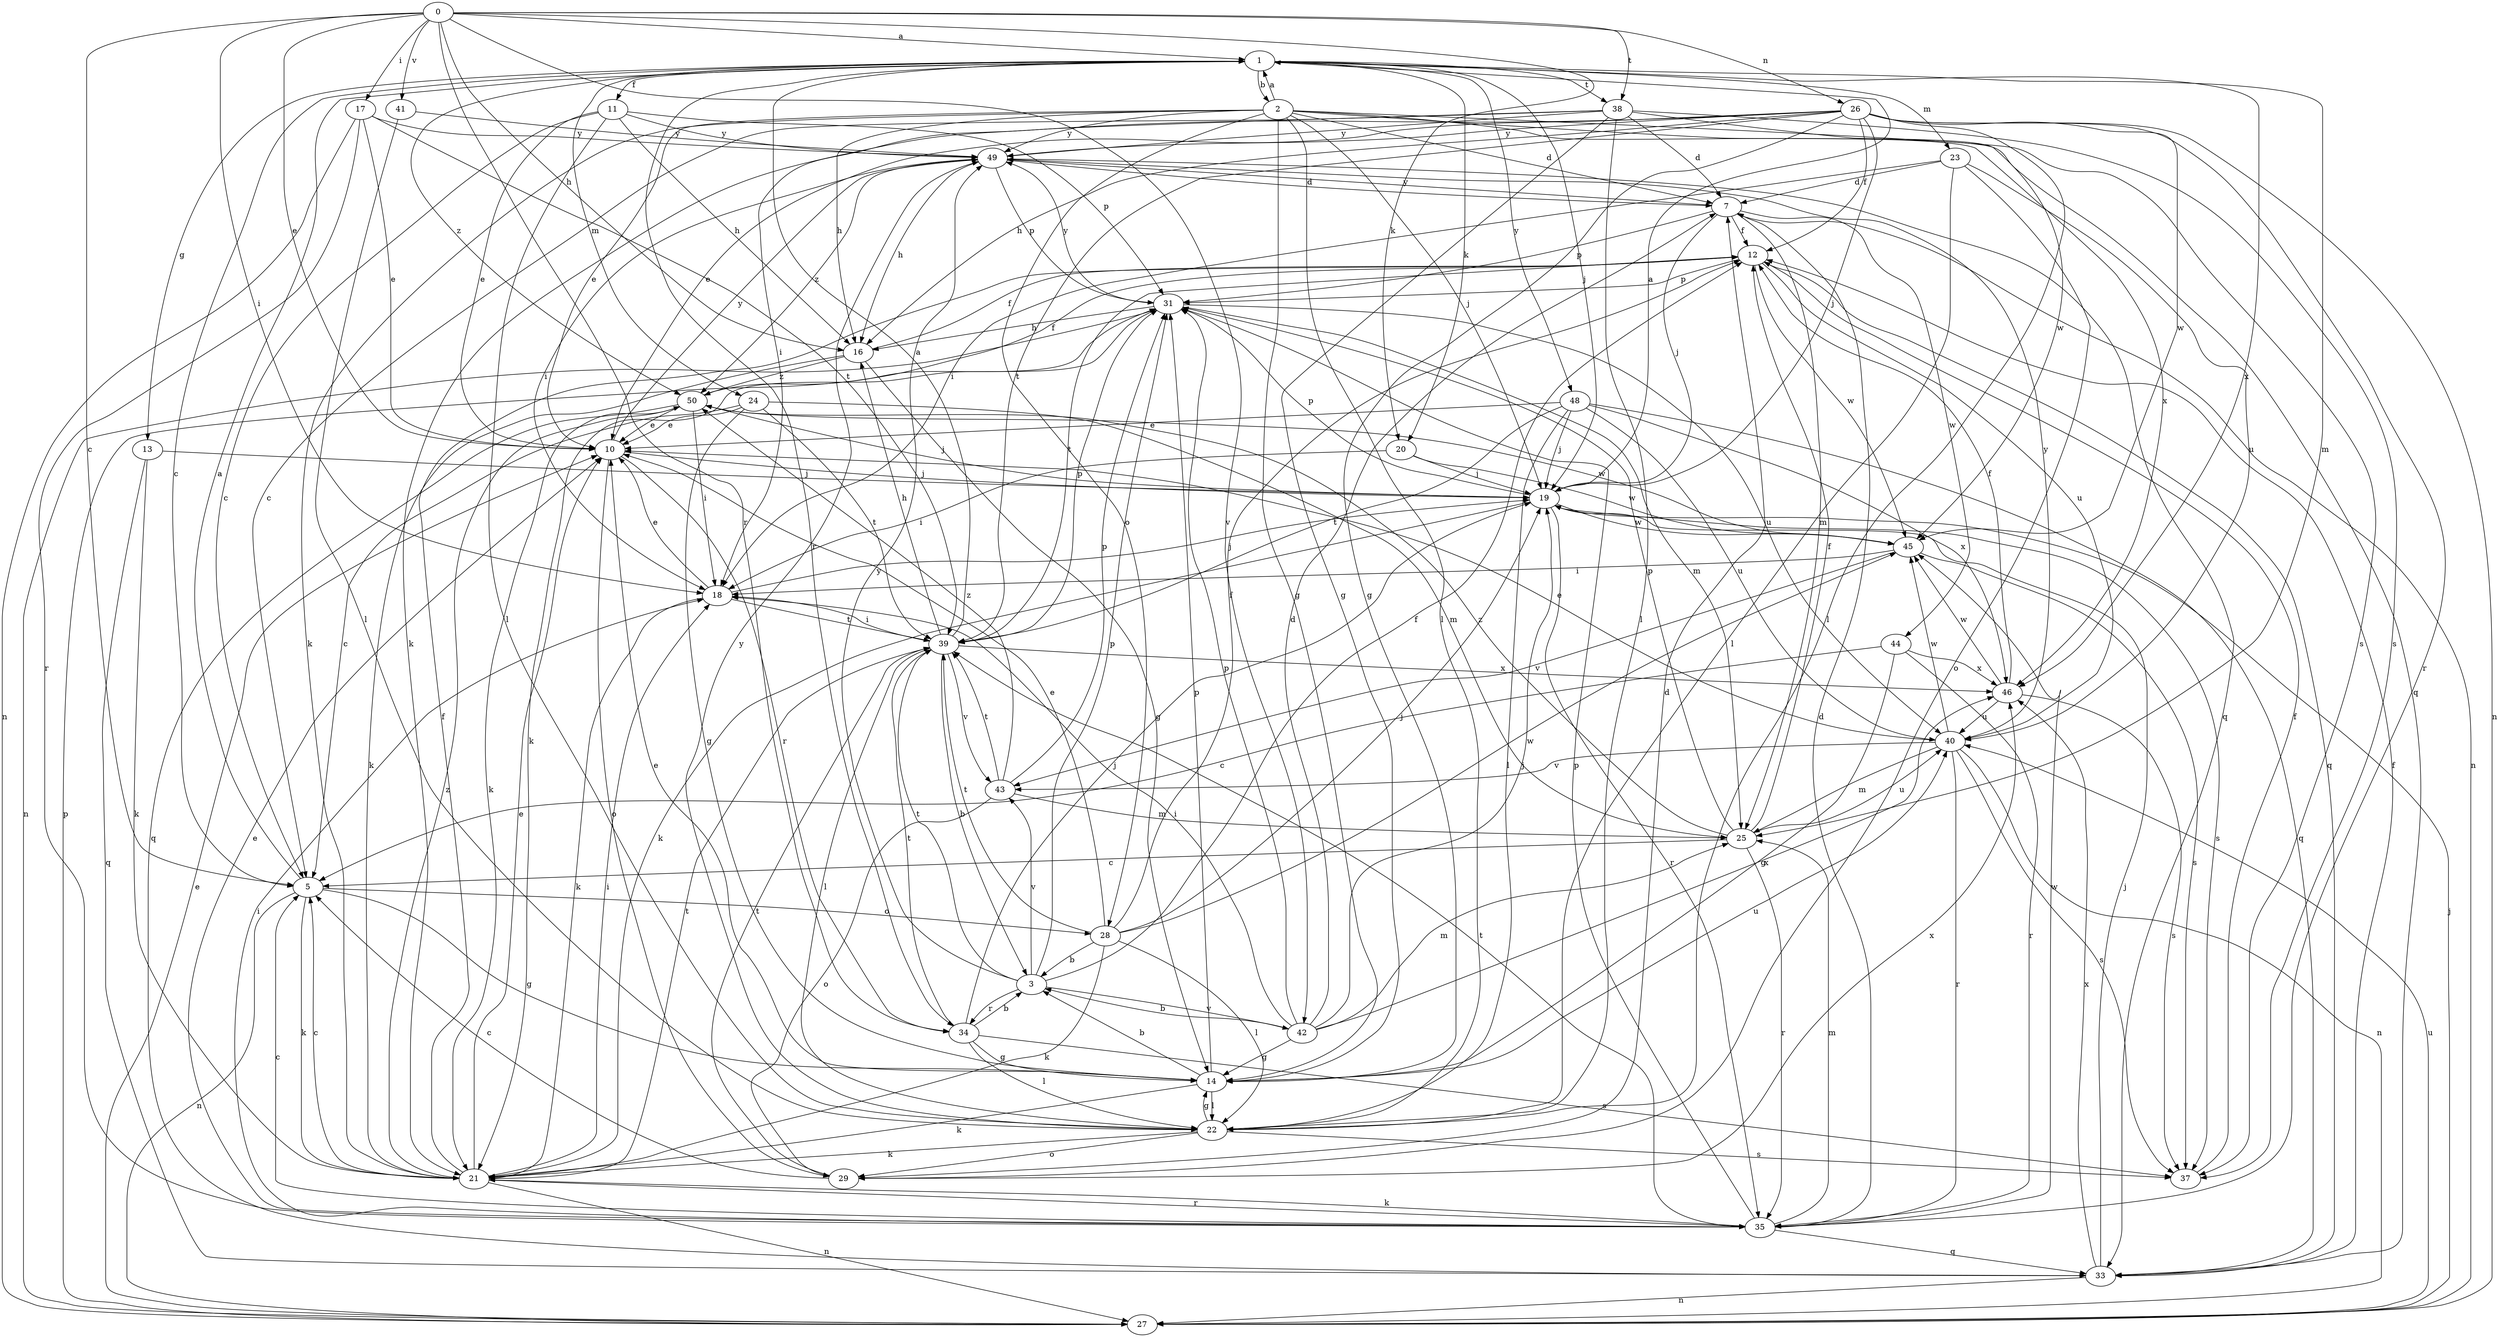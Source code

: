 strict digraph  {
0;
1;
2;
3;
5;
7;
10;
11;
12;
13;
14;
16;
17;
18;
19;
20;
21;
22;
23;
24;
25;
26;
27;
28;
29;
31;
33;
34;
35;
37;
38;
39;
40;
41;
42;
43;
44;
45;
46;
48;
49;
50;
0 -> 1  [label=a];
0 -> 5  [label=c];
0 -> 10  [label=e];
0 -> 16  [label=h];
0 -> 17  [label=i];
0 -> 18  [label=i];
0 -> 20  [label=k];
0 -> 26  [label=n];
0 -> 34  [label=r];
0 -> 38  [label=t];
0 -> 41  [label=v];
0 -> 42  [label=v];
1 -> 2  [label=b];
1 -> 5  [label=c];
1 -> 11  [label=f];
1 -> 13  [label=g];
1 -> 19  [label=j];
1 -> 20  [label=k];
1 -> 23  [label=m];
1 -> 24  [label=m];
1 -> 25  [label=m];
1 -> 34  [label=r];
1 -> 38  [label=t];
1 -> 46  [label=x];
1 -> 48  [label=y];
1 -> 50  [label=z];
2 -> 1  [label=a];
2 -> 7  [label=d];
2 -> 10  [label=e];
2 -> 14  [label=g];
2 -> 16  [label=h];
2 -> 19  [label=j];
2 -> 21  [label=k];
2 -> 22  [label=l];
2 -> 28  [label=o];
2 -> 33  [label=q];
2 -> 37  [label=s];
2 -> 46  [label=x];
2 -> 49  [label=y];
3 -> 12  [label=f];
3 -> 31  [label=p];
3 -> 34  [label=r];
3 -> 39  [label=t];
3 -> 42  [label=v];
3 -> 43  [label=v];
3 -> 49  [label=y];
5 -> 1  [label=a];
5 -> 14  [label=g];
5 -> 21  [label=k];
5 -> 27  [label=n];
5 -> 28  [label=o];
7 -> 12  [label=f];
7 -> 19  [label=j];
7 -> 25  [label=m];
7 -> 27  [label=n];
7 -> 31  [label=p];
7 -> 44  [label=w];
7 -> 49  [label=y];
10 -> 19  [label=j];
10 -> 29  [label=o];
10 -> 34  [label=r];
10 -> 49  [label=y];
11 -> 5  [label=c];
11 -> 10  [label=e];
11 -> 16  [label=h];
11 -> 22  [label=l];
11 -> 31  [label=p];
11 -> 49  [label=y];
12 -> 31  [label=p];
12 -> 33  [label=q];
12 -> 39  [label=t];
12 -> 40  [label=u];
12 -> 45  [label=w];
13 -> 19  [label=j];
13 -> 21  [label=k];
13 -> 33  [label=q];
14 -> 3  [label=b];
14 -> 10  [label=e];
14 -> 21  [label=k];
14 -> 22  [label=l];
14 -> 31  [label=p];
14 -> 40  [label=u];
16 -> 12  [label=f];
16 -> 14  [label=g];
16 -> 21  [label=k];
16 -> 50  [label=z];
17 -> 10  [label=e];
17 -> 27  [label=n];
17 -> 35  [label=r];
17 -> 39  [label=t];
17 -> 49  [label=y];
18 -> 10  [label=e];
18 -> 19  [label=j];
18 -> 21  [label=k];
18 -> 39  [label=t];
19 -> 1  [label=a];
19 -> 21  [label=k];
19 -> 31  [label=p];
19 -> 35  [label=r];
19 -> 37  [label=s];
19 -> 45  [label=w];
20 -> 18  [label=i];
20 -> 19  [label=j];
20 -> 45  [label=w];
21 -> 5  [label=c];
21 -> 10  [label=e];
21 -> 12  [label=f];
21 -> 18  [label=i];
21 -> 27  [label=n];
21 -> 35  [label=r];
21 -> 39  [label=t];
21 -> 50  [label=z];
22 -> 14  [label=g];
22 -> 21  [label=k];
22 -> 29  [label=o];
22 -> 37  [label=s];
22 -> 49  [label=y];
23 -> 7  [label=d];
23 -> 18  [label=i];
23 -> 22  [label=l];
23 -> 29  [label=o];
23 -> 40  [label=u];
24 -> 5  [label=c];
24 -> 10  [label=e];
24 -> 14  [label=g];
24 -> 25  [label=m];
24 -> 39  [label=t];
25 -> 5  [label=c];
25 -> 12  [label=f];
25 -> 31  [label=p];
25 -> 35  [label=r];
25 -> 40  [label=u];
25 -> 50  [label=z];
26 -> 10  [label=e];
26 -> 12  [label=f];
26 -> 14  [label=g];
26 -> 16  [label=h];
26 -> 19  [label=j];
26 -> 21  [label=k];
26 -> 22  [label=l];
26 -> 27  [label=n];
26 -> 35  [label=r];
26 -> 39  [label=t];
26 -> 45  [label=w];
26 -> 49  [label=y];
27 -> 10  [label=e];
27 -> 19  [label=j];
27 -> 31  [label=p];
27 -> 40  [label=u];
28 -> 3  [label=b];
28 -> 10  [label=e];
28 -> 12  [label=f];
28 -> 19  [label=j];
28 -> 21  [label=k];
28 -> 22  [label=l];
28 -> 39  [label=t];
28 -> 45  [label=w];
29 -> 5  [label=c];
29 -> 7  [label=d];
29 -> 39  [label=t];
29 -> 46  [label=x];
31 -> 16  [label=h];
31 -> 21  [label=k];
31 -> 25  [label=m];
31 -> 27  [label=n];
31 -> 40  [label=u];
31 -> 49  [label=y];
33 -> 12  [label=f];
33 -> 19  [label=j];
33 -> 27  [label=n];
33 -> 46  [label=x];
34 -> 3  [label=b];
34 -> 14  [label=g];
34 -> 19  [label=j];
34 -> 22  [label=l];
34 -> 37  [label=s];
34 -> 39  [label=t];
35 -> 5  [label=c];
35 -> 7  [label=d];
35 -> 10  [label=e];
35 -> 18  [label=i];
35 -> 21  [label=k];
35 -> 25  [label=m];
35 -> 31  [label=p];
35 -> 33  [label=q];
35 -> 39  [label=t];
35 -> 45  [label=w];
37 -> 12  [label=f];
38 -> 5  [label=c];
38 -> 7  [label=d];
38 -> 14  [label=g];
38 -> 18  [label=i];
38 -> 22  [label=l];
38 -> 37  [label=s];
38 -> 45  [label=w];
38 -> 49  [label=y];
39 -> 1  [label=a];
39 -> 3  [label=b];
39 -> 16  [label=h];
39 -> 18  [label=i];
39 -> 22  [label=l];
39 -> 31  [label=p];
39 -> 43  [label=v];
39 -> 46  [label=x];
40 -> 10  [label=e];
40 -> 25  [label=m];
40 -> 27  [label=n];
40 -> 35  [label=r];
40 -> 37  [label=s];
40 -> 43  [label=v];
40 -> 45  [label=w];
40 -> 49  [label=y];
41 -> 22  [label=l];
41 -> 49  [label=y];
42 -> 3  [label=b];
42 -> 7  [label=d];
42 -> 14  [label=g];
42 -> 18  [label=i];
42 -> 19  [label=j];
42 -> 25  [label=m];
42 -> 31  [label=p];
42 -> 46  [label=x];
43 -> 25  [label=m];
43 -> 29  [label=o];
43 -> 31  [label=p];
43 -> 39  [label=t];
43 -> 50  [label=z];
44 -> 5  [label=c];
44 -> 14  [label=g];
44 -> 35  [label=r];
44 -> 46  [label=x];
45 -> 18  [label=i];
45 -> 37  [label=s];
45 -> 43  [label=v];
46 -> 12  [label=f];
46 -> 37  [label=s];
46 -> 40  [label=u];
46 -> 45  [label=w];
48 -> 10  [label=e];
48 -> 19  [label=j];
48 -> 22  [label=l];
48 -> 33  [label=q];
48 -> 39  [label=t];
48 -> 40  [label=u];
48 -> 46  [label=x];
49 -> 7  [label=d];
49 -> 16  [label=h];
49 -> 18  [label=i];
49 -> 31  [label=p];
49 -> 33  [label=q];
49 -> 50  [label=z];
50 -> 10  [label=e];
50 -> 12  [label=f];
50 -> 18  [label=i];
50 -> 19  [label=j];
50 -> 21  [label=k];
50 -> 33  [label=q];
50 -> 45  [label=w];
}
